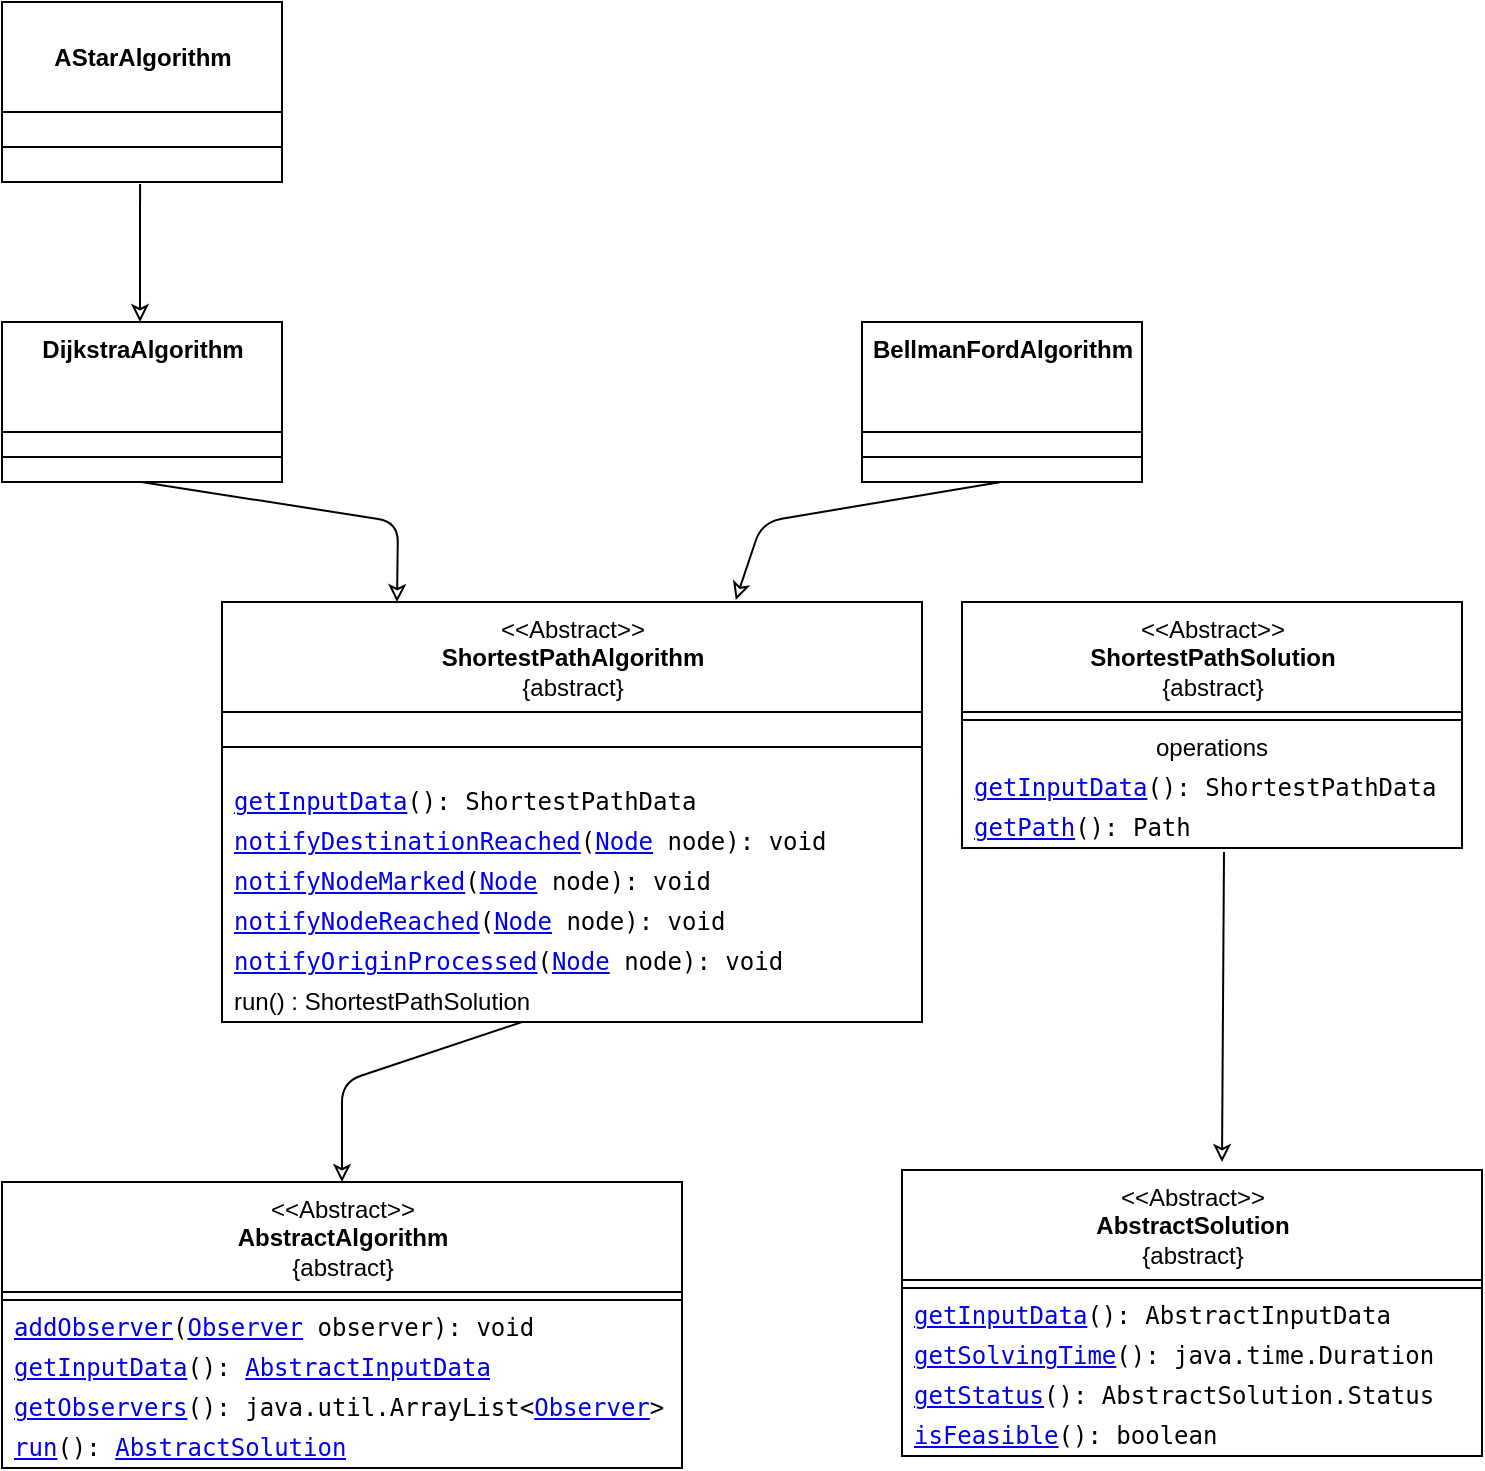 <mxfile version="14.5.10" type="device"><diagram id="MvD_O07MAn3adyS_kJab" name="Page-1"><mxGraphModel dx="1422" dy="804" grid="1" gridSize="10" guides="1" tooltips="1" connect="1" arrows="1" fold="1" page="1" pageScale="1" pageWidth="827" pageHeight="1169" math="0" shadow="0"><root><mxCell id="0"/><mxCell id="1" parent="0"/><mxCell id="ahKTnclH-ZezK_mbzKEF-1" value="&lt;br&gt;&lt;b&gt;AStarAlgorithm&lt;/b&gt;" style="swimlane;fontStyle=0;align=center;verticalAlign=top;childLayout=stackLayout;horizontal=1;startSize=55;horizontalStack=0;resizeParent=1;resizeParentMax=0;resizeLast=0;collapsible=0;marginBottom=0;html=1;" vertex="1" parent="1"><mxGeometry x="80" y="40" width="140" height="90" as="geometry"/></mxCell><mxCell id="ahKTnclH-ZezK_mbzKEF-6" value="" style="line;strokeWidth=1;fillColor=none;align=left;verticalAlign=middle;spacingTop=-1;spacingLeft=3;spacingRight=3;rotatable=0;labelPosition=right;points=[];portConstraint=eastwest;" vertex="1" parent="ahKTnclH-ZezK_mbzKEF-1"><mxGeometry y="55" width="140" height="35" as="geometry"/></mxCell><mxCell id="ahKTnclH-ZezK_mbzKEF-9" value="" style="endArrow=classic;html=1;endFill=0;exitX=0.493;exitY=1.05;exitDx=0;exitDy=0;exitPerimeter=0;" edge="1" parent="1"><mxGeometry width="50" height="50" relative="1" as="geometry"><mxPoint x="149.02" y="131" as="sourcePoint"/><mxPoint x="149" y="200" as="targetPoint"/></mxGeometry></mxCell><mxCell id="ahKTnclH-ZezK_mbzKEF-10" value="&lt;b&gt;DijkstraAlgorithm&lt;/b&gt;" style="swimlane;fontStyle=0;align=center;verticalAlign=top;childLayout=stackLayout;horizontal=1;startSize=55;horizontalStack=0;resizeParent=1;resizeParentMax=0;resizeLast=0;collapsible=0;marginBottom=0;html=1;" vertex="1" parent="1"><mxGeometry x="80" y="200" width="140" height="80" as="geometry"/></mxCell><mxCell id="ahKTnclH-ZezK_mbzKEF-15" value="" style="line;strokeWidth=1;fillColor=none;align=left;verticalAlign=middle;spacingTop=-1;spacingLeft=3;spacingRight=3;rotatable=0;labelPosition=right;points=[];portConstraint=eastwest;" vertex="1" parent="ahKTnclH-ZezK_mbzKEF-10"><mxGeometry y="55" width="140" height="25" as="geometry"/></mxCell><mxCell id="ahKTnclH-ZezK_mbzKEF-18" value="&lt;b&gt;BellmanFordAlgorithm&lt;/b&gt;" style="swimlane;fontStyle=0;align=center;verticalAlign=top;childLayout=stackLayout;horizontal=1;startSize=55;horizontalStack=0;resizeParent=1;resizeParentMax=0;resizeLast=0;collapsible=0;marginBottom=0;html=1;" vertex="1" parent="1"><mxGeometry x="510" y="200" width="140" height="80" as="geometry"/></mxCell><mxCell id="ahKTnclH-ZezK_mbzKEF-19" value="" style="line;strokeWidth=1;fillColor=none;align=left;verticalAlign=middle;spacingTop=-1;spacingLeft=3;spacingRight=3;rotatable=0;labelPosition=right;points=[];portConstraint=eastwest;" vertex="1" parent="ahKTnclH-ZezK_mbzKEF-18"><mxGeometry y="55" width="140" height="25" as="geometry"/></mxCell><mxCell id="ahKTnclH-ZezK_mbzKEF-22" value="&amp;lt;&amp;lt;Abstract&amp;gt;&amp;gt;&lt;br&gt;&lt;b&gt;ShortestPathAlgorithm&lt;/b&gt;&lt;br&gt;{abstract}" style="swimlane;fontStyle=0;align=center;verticalAlign=top;childLayout=stackLayout;horizontal=1;startSize=55;horizontalStack=0;resizeParent=1;resizeParentMax=0;resizeLast=0;collapsible=0;marginBottom=0;html=1;" vertex="1" parent="1"><mxGeometry x="190" y="340" width="350" height="210" as="geometry"/></mxCell><mxCell id="ahKTnclH-ZezK_mbzKEF-27" value="" style="line;strokeWidth=1;fillColor=none;align=left;verticalAlign=middle;spacingTop=-1;spacingLeft=3;spacingRight=3;rotatable=0;labelPosition=right;points=[];portConstraint=eastwest;" vertex="1" parent="ahKTnclH-ZezK_mbzKEF-22"><mxGeometry y="55" width="350" height="35" as="geometry"/></mxCell><mxCell id="ahKTnclH-ZezK_mbzKEF-29" value="&lt;code&gt;&lt;span class=&quot;memberNameLink&quot;&gt;&lt;a&gt;getInputData&lt;/a&gt;&lt;/span&gt;(): ShortestPathData&lt;br&gt;&lt;/code&gt;" style="text;html=1;strokeColor=none;fillColor=none;align=left;verticalAlign=middle;spacingLeft=4;spacingRight=4;overflow=hidden;rotatable=0;points=[[0,0.5],[1,0.5]];portConstraint=eastwest;" vertex="1" parent="ahKTnclH-ZezK_mbzKEF-22"><mxGeometry y="90" width="350" height="20" as="geometry"/></mxCell><mxCell id="ahKTnclH-ZezK_mbzKEF-30" value="&lt;code&gt;&lt;span class=&quot;memberNameLink&quot;&gt;&lt;a&gt;notifyDestinationReached&lt;/a&gt;&lt;/span&gt;​(&lt;a title=&quot;class in org.insa.graphs.model&quot;&gt;Node&lt;/a&gt;&amp;nbsp;node): void&lt;br&gt;&lt;/code&gt;" style="text;html=1;strokeColor=none;fillColor=none;align=left;verticalAlign=middle;spacingLeft=4;spacingRight=4;overflow=hidden;rotatable=0;points=[[0,0.5],[1,0.5]];portConstraint=eastwest;" vertex="1" parent="ahKTnclH-ZezK_mbzKEF-22"><mxGeometry y="110" width="350" height="20" as="geometry"/></mxCell><mxCell id="ahKTnclH-ZezK_mbzKEF-31" value="&lt;code&gt;&lt;span class=&quot;memberNameLink&quot;&gt;&lt;code&gt;&lt;span class=&quot;memberNameLink&quot;&gt;&lt;a&gt;notifyNodeMarked&lt;/a&gt;&lt;/span&gt;​(&lt;a title=&quot;class in org.insa.graphs.model&quot;&gt;Node&lt;/a&gt;&amp;nbsp;node)&lt;/code&gt;&lt;/span&gt;: void&lt;br&gt;&lt;/code&gt;" style="text;html=1;strokeColor=none;fillColor=none;align=left;verticalAlign=middle;spacingLeft=4;spacingRight=4;overflow=hidden;rotatable=0;points=[[0,0.5],[1,0.5]];portConstraint=eastwest;" vertex="1" parent="ahKTnclH-ZezK_mbzKEF-22"><mxGeometry y="130" width="350" height="20" as="geometry"/></mxCell><mxCell id="ahKTnclH-ZezK_mbzKEF-32" value="&lt;code&gt;&lt;span class=&quot;memberNameLink&quot;&gt;&lt;a&gt;notifyNodeReached&lt;/a&gt;&lt;/span&gt;​(&lt;a title=&quot;class in org.insa.graphs.model&quot;&gt;Node&lt;/a&gt;&amp;nbsp;node): void&lt;br&gt;&lt;/code&gt;" style="text;html=1;strokeColor=none;fillColor=none;align=left;verticalAlign=middle;spacingLeft=4;spacingRight=4;overflow=hidden;rotatable=0;points=[[0,0.5],[1,0.5]];portConstraint=eastwest;" vertex="1" parent="ahKTnclH-ZezK_mbzKEF-22"><mxGeometry y="150" width="350" height="20" as="geometry"/></mxCell><mxCell id="ahKTnclH-ZezK_mbzKEF-33" value="&lt;code&gt;&lt;span class=&quot;memberNameLink&quot;&gt;&lt;a&gt;notifyOriginProcessed&lt;/a&gt;&lt;/span&gt;​(&lt;a title=&quot;class in org.insa.graphs.model&quot;&gt;Node&lt;/a&gt;&amp;nbsp;node): void&lt;br&gt;&lt;/code&gt;" style="text;html=1;strokeColor=none;fillColor=none;align=left;verticalAlign=middle;spacingLeft=4;spacingRight=4;overflow=hidden;rotatable=0;points=[[0,0.5],[1,0.5]];portConstraint=eastwest;" vertex="1" parent="ahKTnclH-ZezK_mbzKEF-22"><mxGeometry y="170" width="350" height="20" as="geometry"/></mxCell><mxCell id="ahKTnclH-ZezK_mbzKEF-37" value="run() : ShortestPathSolution" style="text;html=1;strokeColor=none;fillColor=none;align=left;verticalAlign=middle;spacingLeft=4;spacingRight=4;overflow=hidden;rotatable=0;points=[[0,0.5],[1,0.5]];portConstraint=eastwest;" vertex="1" parent="ahKTnclH-ZezK_mbzKEF-22"><mxGeometry y="190" width="350" height="20" as="geometry"/></mxCell><mxCell id="ahKTnclH-ZezK_mbzKEF-91" value="" style="endArrow=classic;html=1;endFill=0;exitX=0.493;exitY=1.05;exitDx=0;exitDy=0;exitPerimeter=0;entryX=0.5;entryY=0;entryDx=0;entryDy=0;" edge="1" parent="ahKTnclH-ZezK_mbzKEF-22" target="ahKTnclH-ZezK_mbzKEF-59"><mxGeometry width="50" height="50" relative="1" as="geometry"><mxPoint x="150.02" y="210" as="sourcePoint"/><mxPoint x="150" y="279" as="targetPoint"/><Array as="points"><mxPoint x="60" y="240"/></Array></mxGeometry></mxCell><mxCell id="ahKTnclH-ZezK_mbzKEF-38" value="" style="endArrow=classic;html=1;endFill=0;exitX=0.493;exitY=1.05;exitDx=0;exitDy=0;exitPerimeter=0;entryX=0.25;entryY=0;entryDx=0;entryDy=0;" edge="1" parent="1" target="ahKTnclH-ZezK_mbzKEF-22"><mxGeometry width="50" height="50" relative="1" as="geometry"><mxPoint x="149.52" y="280" as="sourcePoint"/><mxPoint x="149.5" y="349" as="targetPoint"/><Array as="points"><mxPoint x="278" y="300"/></Array></mxGeometry></mxCell><mxCell id="ahKTnclH-ZezK_mbzKEF-39" value="" style="endArrow=classic;html=1;endFill=0;exitX=0.493;exitY=1.05;exitDx=0;exitDy=0;exitPerimeter=0;entryX=0.734;entryY=-0.005;entryDx=0;entryDy=0;entryPerimeter=0;" edge="1" parent="1" target="ahKTnclH-ZezK_mbzKEF-22"><mxGeometry width="50" height="50" relative="1" as="geometry"><mxPoint x="579.52" y="280" as="sourcePoint"/><mxPoint x="579.5" y="349" as="targetPoint"/><Array as="points"><mxPoint x="460" y="300"/></Array></mxGeometry></mxCell><mxCell id="ahKTnclH-ZezK_mbzKEF-49" value="&amp;lt;&amp;lt;Abstract&amp;gt;&amp;gt;&lt;br&gt;&lt;b&gt;ShortestPathSolution&lt;/b&gt;&lt;br&gt;{abstract}" style="swimlane;fontStyle=0;align=center;verticalAlign=top;childLayout=stackLayout;horizontal=1;startSize=55;horizontalStack=0;resizeParent=1;resizeParentMax=0;resizeLast=0;collapsible=0;marginBottom=0;html=1;" vertex="1" parent="1"><mxGeometry x="560" y="340" width="250" height="123" as="geometry"/></mxCell><mxCell id="ahKTnclH-ZezK_mbzKEF-54" value="" style="line;strokeWidth=1;fillColor=none;align=left;verticalAlign=middle;spacingTop=-1;spacingLeft=3;spacingRight=3;rotatable=0;labelPosition=right;points=[];portConstraint=eastwest;" vertex="1" parent="ahKTnclH-ZezK_mbzKEF-49"><mxGeometry y="55" width="250" height="8" as="geometry"/></mxCell><mxCell id="ahKTnclH-ZezK_mbzKEF-55" value="operations" style="text;html=1;strokeColor=none;fillColor=none;align=center;verticalAlign=middle;spacingLeft=4;spacingRight=4;overflow=hidden;rotatable=0;points=[[0,0.5],[1,0.5]];portConstraint=eastwest;" vertex="1" parent="ahKTnclH-ZezK_mbzKEF-49"><mxGeometry y="63" width="250" height="20" as="geometry"/></mxCell><mxCell id="ahKTnclH-ZezK_mbzKEF-56" value="&lt;code&gt;&lt;span class=&quot;memberNameLink&quot;&gt;&lt;a&gt;getInputData&lt;/a&gt;&lt;/span&gt;(): ShortestPathData&lt;br&gt;&lt;/code&gt;" style="text;html=1;strokeColor=none;fillColor=none;align=left;verticalAlign=middle;spacingLeft=4;spacingRight=4;overflow=hidden;rotatable=0;points=[[0,0.5],[1,0.5]];portConstraint=eastwest;" vertex="1" parent="ahKTnclH-ZezK_mbzKEF-49"><mxGeometry y="83" width="250" height="20" as="geometry"/></mxCell><mxCell id="ahKTnclH-ZezK_mbzKEF-57" value="&lt;code&gt;&lt;span class=&quot;memberNameLink&quot;&gt;&lt;a&gt;getPath&lt;/a&gt;&lt;/span&gt;(): Path&lt;br&gt;&lt;/code&gt;" style="text;html=1;strokeColor=none;fillColor=none;align=left;verticalAlign=middle;spacingLeft=4;spacingRight=4;overflow=hidden;rotatable=0;points=[[0,0.5],[1,0.5]];portConstraint=eastwest;" vertex="1" parent="ahKTnclH-ZezK_mbzKEF-49"><mxGeometry y="103" width="250" height="20" as="geometry"/></mxCell><mxCell id="ahKTnclH-ZezK_mbzKEF-59" value="&amp;lt;&amp;lt;Abstract&amp;gt;&amp;gt;&lt;br&gt;&lt;b&gt;AbstractAlgorithm&lt;/b&gt;&lt;br&gt;{abstract}" style="swimlane;fontStyle=0;align=center;verticalAlign=top;childLayout=stackLayout;horizontal=1;startSize=55;horizontalStack=0;resizeParent=1;resizeParentMax=0;resizeLast=0;collapsible=0;marginBottom=0;html=1;" vertex="1" parent="1"><mxGeometry x="80" y="630" width="340" height="143" as="geometry"/></mxCell><mxCell id="ahKTnclH-ZezK_mbzKEF-64" value="" style="line;strokeWidth=1;fillColor=none;align=left;verticalAlign=middle;spacingTop=-1;spacingLeft=3;spacingRight=3;rotatable=0;labelPosition=right;points=[];portConstraint=eastwest;" vertex="1" parent="ahKTnclH-ZezK_mbzKEF-59"><mxGeometry y="55" width="340" height="8" as="geometry"/></mxCell><mxCell id="ahKTnclH-ZezK_mbzKEF-66" value="&lt;code&gt;&lt;span class=&quot;memberNameLink&quot;&gt;&lt;a&gt;addObserver&lt;/a&gt;&lt;/span&gt;​(&lt;a title=&quot;type parameter in AbstractAlgorithm&quot;&gt;Observer&lt;/a&gt;&amp;nbsp;observer): void&lt;br&gt;&lt;/code&gt;" style="text;html=1;strokeColor=none;fillColor=none;align=left;verticalAlign=middle;spacingLeft=4;spacingRight=4;overflow=hidden;rotatable=0;points=[[0,0.5],[1,0.5]];portConstraint=eastwest;" vertex="1" parent="ahKTnclH-ZezK_mbzKEF-59"><mxGeometry y="63" width="340" height="20" as="geometry"/></mxCell><mxCell id="ahKTnclH-ZezK_mbzKEF-88" value="&lt;code&gt;&lt;span class=&quot;memberNameLink&quot;&gt;&lt;a&gt;getInputData&lt;/a&gt;&lt;/span&gt;(): &lt;/code&gt;&lt;code&gt;&lt;code&gt;&lt;a title=&quot;class in org.insa.graphs.algorithm&quot;&gt;AbstractInputData&lt;/a&gt;&lt;/code&gt;&lt;/code&gt;" style="text;html=1;strokeColor=none;fillColor=none;align=left;verticalAlign=middle;spacingLeft=4;spacingRight=4;overflow=hidden;rotatable=0;points=[[0,0.5],[1,0.5]];portConstraint=eastwest;" vertex="1" parent="ahKTnclH-ZezK_mbzKEF-59"><mxGeometry y="83" width="340" height="20" as="geometry"/></mxCell><mxCell id="ahKTnclH-ZezK_mbzKEF-89" value="&lt;code&gt;&lt;span class=&quot;memberNameLink&quot;&gt;&lt;a&gt;getObservers&lt;/a&gt;&lt;/span&gt;(): &lt;/code&gt;&lt;code&gt;&lt;code&gt;java.util.ArrayList&amp;lt;&lt;a title=&quot;type parameter in AbstractAlgorithm&quot;&gt;Observer&lt;/a&gt;&amp;gt;&lt;/code&gt;&lt;/code&gt;" style="text;html=1;strokeColor=none;fillColor=none;align=left;verticalAlign=middle;spacingLeft=4;spacingRight=4;overflow=hidden;rotatable=0;points=[[0,0.5],[1,0.5]];portConstraint=eastwest;" vertex="1" parent="ahKTnclH-ZezK_mbzKEF-59"><mxGeometry y="103" width="340" height="20" as="geometry"/></mxCell><mxCell id="ahKTnclH-ZezK_mbzKEF-90" value="&lt;code&gt;&lt;span class=&quot;memberNameLink&quot;&gt;&lt;a&gt;run&lt;/a&gt;&lt;/span&gt;(): &lt;/code&gt;&lt;code&gt;&lt;code&gt;&lt;a title=&quot;class in org.insa.graphs.algorithm&quot;&gt;AbstractSolution&lt;/a&gt;&lt;/code&gt;&lt;/code&gt;" style="text;html=1;strokeColor=none;fillColor=none;align=left;verticalAlign=middle;spacingLeft=4;spacingRight=4;overflow=hidden;rotatable=0;points=[[0,0.5],[1,0.5]];portConstraint=eastwest;" vertex="1" parent="ahKTnclH-ZezK_mbzKEF-59"><mxGeometry y="123" width="340" height="20" as="geometry"/></mxCell><mxCell id="ahKTnclH-ZezK_mbzKEF-76" value="&amp;lt;&amp;lt;Abstract&amp;gt;&amp;gt;&lt;br&gt;&lt;b&gt;AbstractSolution&lt;/b&gt;&lt;br&gt;{abstract}" style="swimlane;fontStyle=0;align=center;verticalAlign=top;childLayout=stackLayout;horizontal=1;startSize=55;horizontalStack=0;resizeParent=1;resizeParentMax=0;resizeLast=0;collapsible=0;marginBottom=0;html=1;" vertex="1" parent="1"><mxGeometry x="530" y="624" width="290" height="143" as="geometry"/></mxCell><mxCell id="ahKTnclH-ZezK_mbzKEF-81" value="" style="line;strokeWidth=1;fillColor=none;align=left;verticalAlign=middle;spacingTop=-1;spacingLeft=3;spacingRight=3;rotatable=0;labelPosition=right;points=[];portConstraint=eastwest;" vertex="1" parent="ahKTnclH-ZezK_mbzKEF-76"><mxGeometry y="55" width="290" height="8" as="geometry"/></mxCell><mxCell id="ahKTnclH-ZezK_mbzKEF-83" value="&lt;code&gt;&lt;span class=&quot;memberNameLink&quot;&gt;&lt;a&gt;getInputData&lt;/a&gt;&lt;/span&gt;(): AbstractInputData&lt;br&gt;&lt;/code&gt;" style="text;html=1;strokeColor=none;fillColor=none;align=left;verticalAlign=middle;spacingLeft=4;spacingRight=4;overflow=hidden;rotatable=0;points=[[0,0.5],[1,0.5]];portConstraint=eastwest;" vertex="1" parent="ahKTnclH-ZezK_mbzKEF-76"><mxGeometry y="63" width="290" height="20" as="geometry"/></mxCell><mxCell id="ahKTnclH-ZezK_mbzKEF-84" value="&lt;code&gt;&lt;span class=&quot;memberNameLink&quot;&gt;&lt;a&gt;getSolvingTime&lt;/a&gt;&lt;/span&gt;(): java.time.Duration&lt;br&gt;&lt;/code&gt;" style="text;html=1;strokeColor=none;fillColor=none;align=left;verticalAlign=middle;spacingLeft=4;spacingRight=4;overflow=hidden;rotatable=0;points=[[0,0.5],[1,0.5]];portConstraint=eastwest;" vertex="1" parent="ahKTnclH-ZezK_mbzKEF-76"><mxGeometry y="83" width="290" height="20" as="geometry"/></mxCell><mxCell id="ahKTnclH-ZezK_mbzKEF-85" value="&lt;code&gt;&lt;span class=&quot;memberNameLink&quot;&gt;&lt;a&gt;getStatus&lt;/a&gt;&lt;/span&gt;(): AbstractSolution.Status&lt;br&gt;&lt;/code&gt;" style="text;html=1;strokeColor=none;fillColor=none;align=left;verticalAlign=middle;spacingLeft=4;spacingRight=4;overflow=hidden;rotatable=0;points=[[0,0.5],[1,0.5]];portConstraint=eastwest;" vertex="1" parent="ahKTnclH-ZezK_mbzKEF-76"><mxGeometry y="103" width="290" height="20" as="geometry"/></mxCell><mxCell id="ahKTnclH-ZezK_mbzKEF-86" value="&lt;code&gt;&lt;span class=&quot;memberNameLink&quot;&gt;&lt;a&gt;isFeasible&lt;/a&gt;&lt;/span&gt;(): boolean&lt;br&gt;&lt;/code&gt;" style="text;html=1;strokeColor=none;fillColor=none;align=left;verticalAlign=middle;spacingLeft=4;spacingRight=4;overflow=hidden;rotatable=0;points=[[0,0.5],[1,0.5]];portConstraint=eastwest;" vertex="1" parent="ahKTnclH-ZezK_mbzKEF-76"><mxGeometry y="123" width="290" height="20" as="geometry"/></mxCell><mxCell id="ahKTnclH-ZezK_mbzKEF-87" value="" style="endArrow=classic;html=1;endFill=0;exitX=0.524;exitY=1.1;exitDx=0;exitDy=0;exitPerimeter=0;" edge="1" parent="1" source="ahKTnclH-ZezK_mbzKEF-57"><mxGeometry width="50" height="50" relative="1" as="geometry"><mxPoint x="690.02" y="543" as="sourcePoint"/><mxPoint x="690" y="620" as="targetPoint"/></mxGeometry></mxCell></root></mxGraphModel></diagram></mxfile>